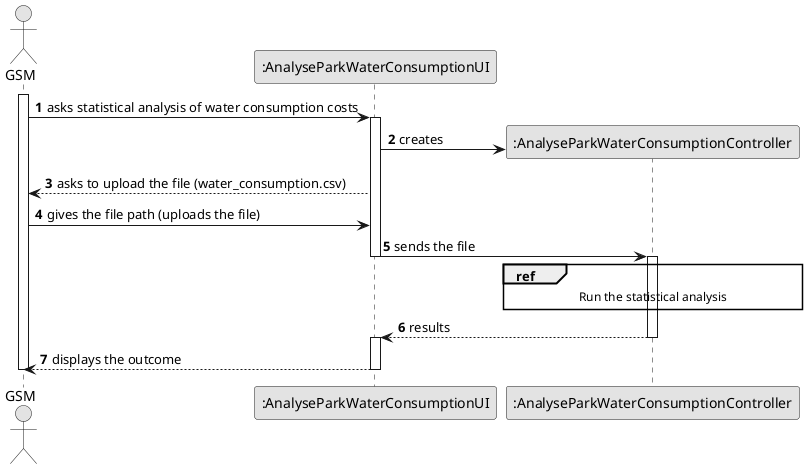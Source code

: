 @startuml
skinparam monochrome true
skinparam packageStyle rectangle
skinparam shadowing false

autonumber

actor "GSM" as GSM
participant ":AnalyseParkWaterConsumptionUI" as UI
participant ":AnalyseParkWaterConsumptionController" as CTRL

activate GSM
GSM -> UI : asks statistical analysis of water consumption costs
activate UI
UI -> CTRL** : creates
UI --> GSM : asks to upload the file (water_consumption.csv)
GSM -> UI : gives the file path (uploads the file)
UI -> CTRL : sends the file
deactivate UI
activate CTRL
        ref over CTRL
            Run the statistical analysis
        end ref
CTRL --> UI : results
deactivate CTRL
activate UI
UI --> GSM : displays the outcome
deactivate UI
deactivate GSM
@enduml